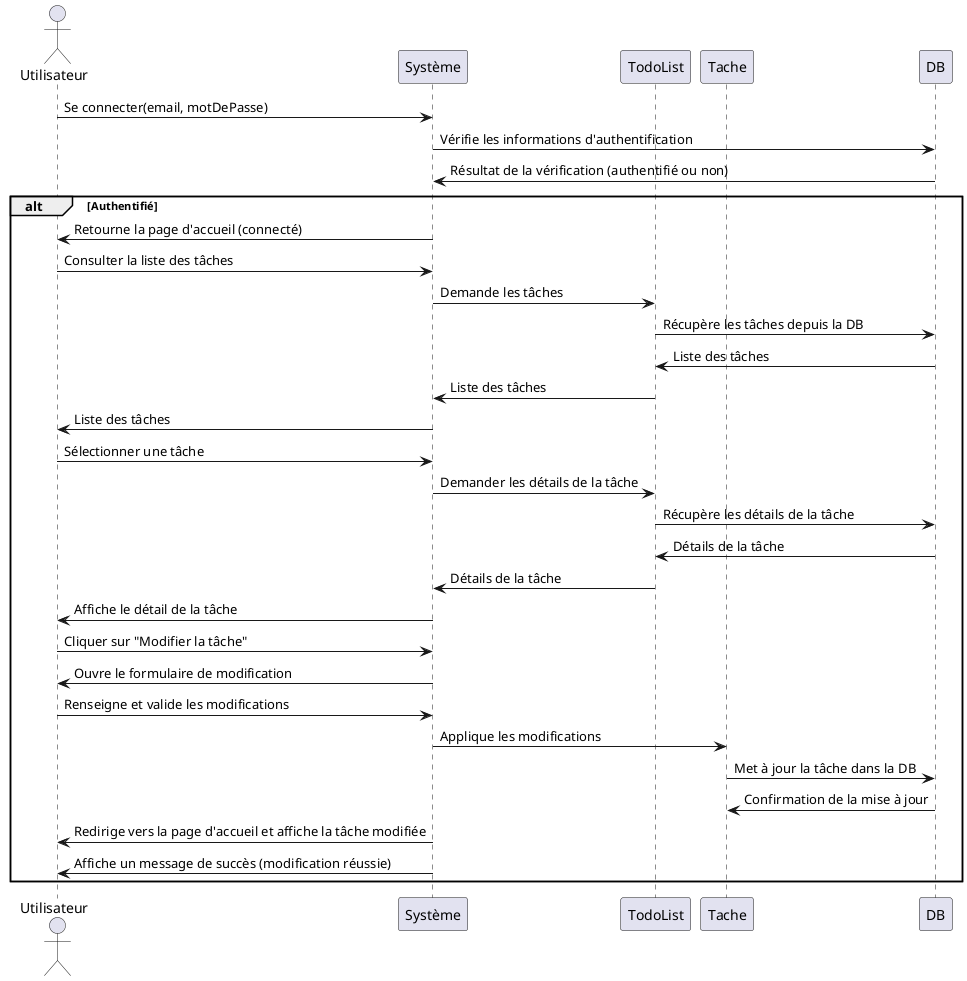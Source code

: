 @startuml
actor Utilisateur
participant "Système" as System
participant TodoList
participant Tache
participant DB

Utilisateur -> System : Se connecter(email, motDePasse)
System -> DB : Vérifie les informations d'authentification
DB -> System : Résultat de la vérification (authentifié ou non)
alt Authentifié
    System -> Utilisateur : Retourne la page d'accueil (connecté)

    Utilisateur -> System : Consulter la liste des tâches
    System -> TodoList : Demande les tâches
    TodoList -> DB : Récupère les tâches depuis la DB
    DB -> TodoList : Liste des tâches
    TodoList -> System : Liste des tâches
    System -> Utilisateur : Liste des tâches

    Utilisateur -> System : Sélectionner une tâche
    System -> TodoList : Demander les détails de la tâche
    TodoList -> DB : Récupère les détails de la tâche
    DB -> TodoList : Détails de la tâche
    TodoList -> System : Détails de la tâche
    System -> Utilisateur : Affiche le détail de la tâche

    Utilisateur -> System : Cliquer sur "Modifier la tâche"
    System -> Utilisateur : Ouvre le formulaire de modification
    Utilisateur -> System : Renseigne et valide les modifications
    System -> Tache : Applique les modifications
    Tache -> DB : Met à jour la tâche dans la DB
    DB -> Tache : Confirmation de la mise à jour
    System -> Utilisateur : Redirige vers la page d'accueil et affiche la tâche modifiée
    System -> Utilisateur : Affiche un message de succès (modification réussie)

end
@enduml
